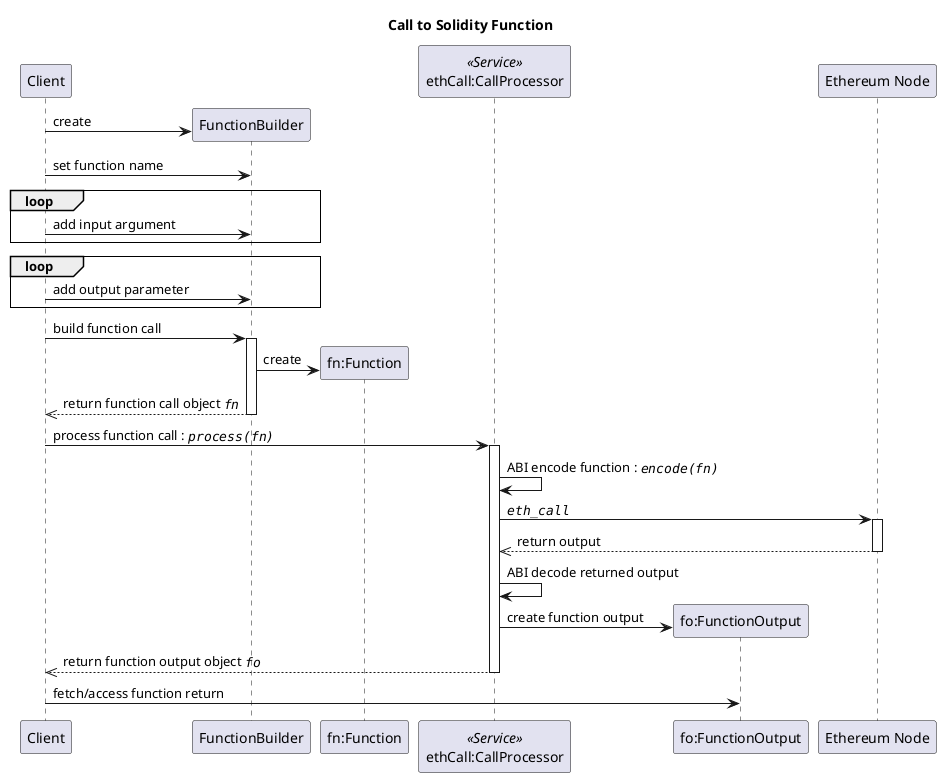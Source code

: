 @startuml
' https://plantuml.com/sequence-diagram

' hide footbox
title Call to Solidity Function
Skinparam Sequence {
  GroupBorderThickness 1
  GroupBorderShadowing false
}

participant "Client" as Client order 10
participant "FunctionBuilder" as FunctionBuilder order 20
participant "fn:Function" as Function order 30
participant "ethCall:CallProcessor" as Call <<Service>> order 40
participant "fo:FunctionOutput" as FunctionOutput order 50
participant "Ethereum Node" as Node order 60

Client -> FunctionBuilder ** : create
Client -> FunctionBuilder : set function name
loop
  Client -> FunctionBuilder : add input argument
end
loop
  Client -> FunctionBuilder : add output parameter
end
Client -> FunctionBuilder ++ : build function call
  FunctionBuilder -> Function ** : create
Client <<-- FunctionBuilder -- : return function call object ""//fn//""

Client -> Call ++ : process function call : ""//process(fn)//""
  Call -> Call : ABI encode function : ""//encode(fn)//""
  Call -> Node ++ : ""//eth_call//""
  Call <<-- Node -- : return output
  Call -> Call : ABI decode returned output
  Call -> FunctionOutput ** : create function output
Client <<-- Call -- : return function output object ""//fo//""

Client -> FunctionOutput : fetch/access function return


@enduml